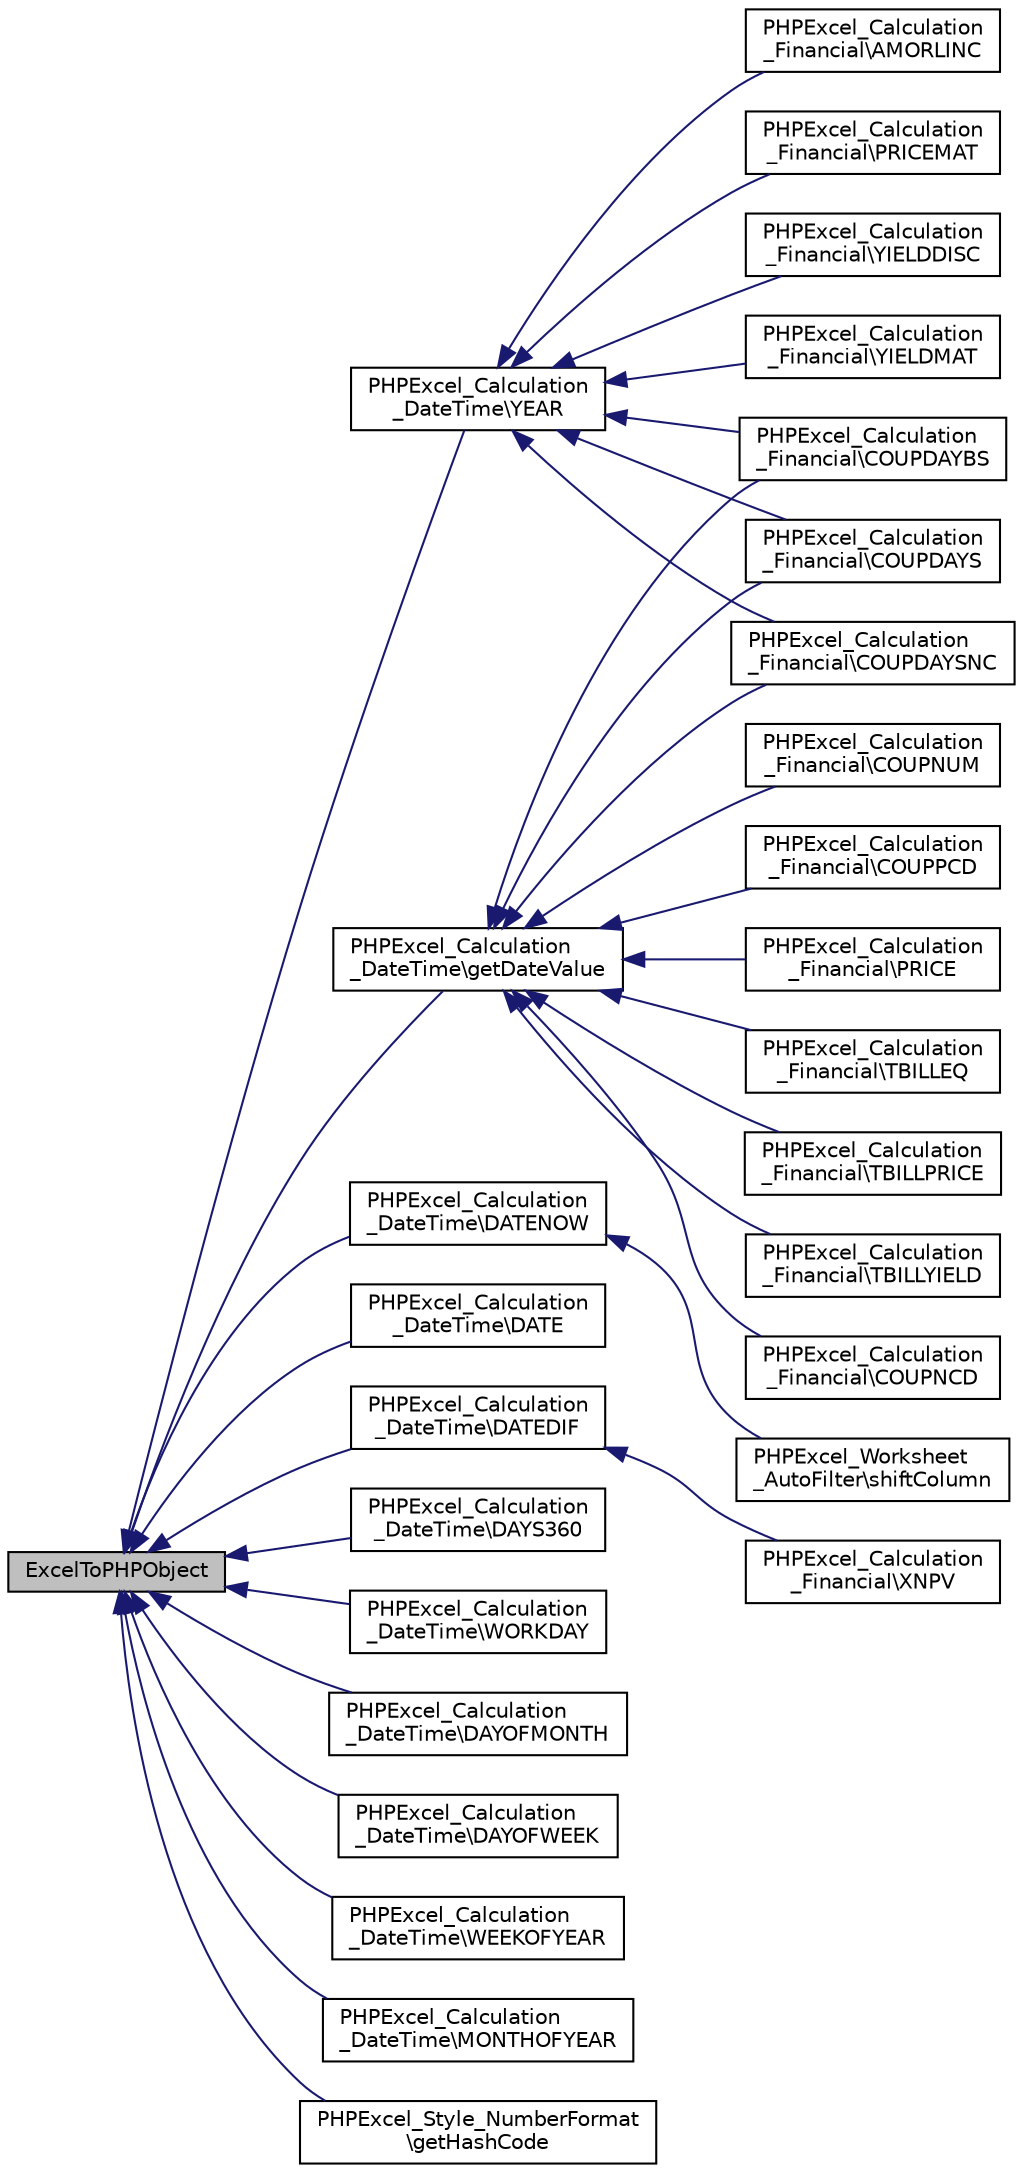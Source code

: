 digraph "ExcelToPHPObject"
{
  edge [fontname="Helvetica",fontsize="10",labelfontname="Helvetica",labelfontsize="10"];
  node [fontname="Helvetica",fontsize="10",shape=record];
  rankdir="LR";
  Node22 [label="ExcelToPHPObject",height=0.2,width=0.4,color="black", fillcolor="grey75", style="filled", fontcolor="black"];
  Node22 -> Node23 [dir="back",color="midnightblue",fontsize="10",style="solid",fontname="Helvetica"];
  Node23 [label="PHPExcel_Calculation\l_DateTime\\getDateValue",height=0.2,width=0.4,color="black", fillcolor="white", style="filled",URL="$class_p_h_p_excel___calculation___date_time.html#a3421732b7b2db7eda6c35bd6c16d52d6"];
  Node23 -> Node24 [dir="back",color="midnightblue",fontsize="10",style="solid",fontname="Helvetica"];
  Node24 [label="PHPExcel_Calculation\l_Financial\\COUPDAYBS",height=0.2,width=0.4,color="black", fillcolor="white", style="filled",URL="$class_p_h_p_excel___calculation___financial.html#a6add99ddd1d017ce95be604d9a7a7332"];
  Node23 -> Node25 [dir="back",color="midnightblue",fontsize="10",style="solid",fontname="Helvetica"];
  Node25 [label="PHPExcel_Calculation\l_Financial\\COUPDAYS",height=0.2,width=0.4,color="black", fillcolor="white", style="filled",URL="$class_p_h_p_excel___calculation___financial.html#a237abbf63680cbe7ba9f6aa25719f6c4"];
  Node23 -> Node26 [dir="back",color="midnightblue",fontsize="10",style="solid",fontname="Helvetica"];
  Node26 [label="PHPExcel_Calculation\l_Financial\\COUPDAYSNC",height=0.2,width=0.4,color="black", fillcolor="white", style="filled",URL="$class_p_h_p_excel___calculation___financial.html#ac7ee4db3021dc213ae3eb85bbb394f37"];
  Node23 -> Node27 [dir="back",color="midnightblue",fontsize="10",style="solid",fontname="Helvetica"];
  Node27 [label="PHPExcel_Calculation\l_Financial\\COUPNCD",height=0.2,width=0.4,color="black", fillcolor="white", style="filled",URL="$class_p_h_p_excel___calculation___financial.html#a34f7586fd9701178dfd9541a59422bb7"];
  Node23 -> Node28 [dir="back",color="midnightblue",fontsize="10",style="solid",fontname="Helvetica"];
  Node28 [label="PHPExcel_Calculation\l_Financial\\COUPNUM",height=0.2,width=0.4,color="black", fillcolor="white", style="filled",URL="$class_p_h_p_excel___calculation___financial.html#a3720c91ecc4c49ea3be26f90456f15cb"];
  Node23 -> Node29 [dir="back",color="midnightblue",fontsize="10",style="solid",fontname="Helvetica"];
  Node29 [label="PHPExcel_Calculation\l_Financial\\COUPPCD",height=0.2,width=0.4,color="black", fillcolor="white", style="filled",URL="$class_p_h_p_excel___calculation___financial.html#a80a8092985557bd757c572b675c9e11a"];
  Node23 -> Node30 [dir="back",color="midnightblue",fontsize="10",style="solid",fontname="Helvetica"];
  Node30 [label="PHPExcel_Calculation\l_Financial\\PRICE",height=0.2,width=0.4,color="black", fillcolor="white", style="filled",URL="$class_p_h_p_excel___calculation___financial.html#a9ecc353634441471b00498d96dfd52cf"];
  Node23 -> Node31 [dir="back",color="midnightblue",fontsize="10",style="solid",fontname="Helvetica"];
  Node31 [label="PHPExcel_Calculation\l_Financial\\TBILLEQ",height=0.2,width=0.4,color="black", fillcolor="white", style="filled",URL="$class_p_h_p_excel___calculation___financial.html#afd7ceb3016eb48e33f6e34a7b5af3f07"];
  Node23 -> Node32 [dir="back",color="midnightblue",fontsize="10",style="solid",fontname="Helvetica"];
  Node32 [label="PHPExcel_Calculation\l_Financial\\TBILLPRICE",height=0.2,width=0.4,color="black", fillcolor="white", style="filled",URL="$class_p_h_p_excel___calculation___financial.html#a5356036e1c98b4493a8065ef50fd8e50"];
  Node23 -> Node33 [dir="back",color="midnightblue",fontsize="10",style="solid",fontname="Helvetica"];
  Node33 [label="PHPExcel_Calculation\l_Financial\\TBILLYIELD",height=0.2,width=0.4,color="black", fillcolor="white", style="filled",URL="$class_p_h_p_excel___calculation___financial.html#a8fe657aa4bb5095433d3821e4ce39139"];
  Node22 -> Node34 [dir="back",color="midnightblue",fontsize="10",style="solid",fontname="Helvetica"];
  Node34 [label="PHPExcel_Calculation\l_DateTime\\DATENOW",height=0.2,width=0.4,color="black", fillcolor="white", style="filled",URL="$class_p_h_p_excel___calculation___date_time.html#a6fc755e4b3125c150c44129fa27346ab"];
  Node34 -> Node35 [dir="back",color="midnightblue",fontsize="10",style="solid",fontname="Helvetica"];
  Node35 [label="PHPExcel_Worksheet\l_AutoFilter\\shiftColumn",height=0.2,width=0.4,color="black", fillcolor="white", style="filled",URL="$class_p_h_p_excel___worksheet___auto_filter.html#abdd5b1c05b11b54598df540dcd384f53"];
  Node22 -> Node36 [dir="back",color="midnightblue",fontsize="10",style="solid",fontname="Helvetica"];
  Node36 [label="PHPExcel_Calculation\l_DateTime\\DATE",height=0.2,width=0.4,color="black", fillcolor="white", style="filled",URL="$class_p_h_p_excel___calculation___date_time.html#a03b0fe170b61e5a1c2029cb36c862c73"];
  Node22 -> Node37 [dir="back",color="midnightblue",fontsize="10",style="solid",fontname="Helvetica"];
  Node37 [label="PHPExcel_Calculation\l_DateTime\\DATEDIF",height=0.2,width=0.4,color="black", fillcolor="white", style="filled",URL="$class_p_h_p_excel___calculation___date_time.html#af29011ec90d14a11d246fb60758f89b9"];
  Node37 -> Node38 [dir="back",color="midnightblue",fontsize="10",style="solid",fontname="Helvetica"];
  Node38 [label="PHPExcel_Calculation\l_Financial\\XNPV",height=0.2,width=0.4,color="black", fillcolor="white", style="filled",URL="$class_p_h_p_excel___calculation___financial.html#afb2b9e6761e84fb1290b130804212a17"];
  Node22 -> Node39 [dir="back",color="midnightblue",fontsize="10",style="solid",fontname="Helvetica"];
  Node39 [label="PHPExcel_Calculation\l_DateTime\\DAYS360",height=0.2,width=0.4,color="black", fillcolor="white", style="filled",URL="$class_p_h_p_excel___calculation___date_time.html#a1013ea265a0afd8c3222f50b4af18f00"];
  Node22 -> Node40 [dir="back",color="midnightblue",fontsize="10",style="solid",fontname="Helvetica"];
  Node40 [label="PHPExcel_Calculation\l_DateTime\\WORKDAY",height=0.2,width=0.4,color="black", fillcolor="white", style="filled",URL="$class_p_h_p_excel___calculation___date_time.html#af9edae38ccd5b6b056ea4edaa21cbb90"];
  Node22 -> Node41 [dir="back",color="midnightblue",fontsize="10",style="solid",fontname="Helvetica"];
  Node41 [label="PHPExcel_Calculation\l_DateTime\\DAYOFMONTH",height=0.2,width=0.4,color="black", fillcolor="white", style="filled",URL="$class_p_h_p_excel___calculation___date_time.html#a76bb4e7629b49749125d327e8d00c397"];
  Node22 -> Node42 [dir="back",color="midnightblue",fontsize="10",style="solid",fontname="Helvetica"];
  Node42 [label="PHPExcel_Calculation\l_DateTime\\DAYOFWEEK",height=0.2,width=0.4,color="black", fillcolor="white", style="filled",URL="$class_p_h_p_excel___calculation___date_time.html#a2f31f158b73eeaf20642844b6e2f73f8"];
  Node22 -> Node43 [dir="back",color="midnightblue",fontsize="10",style="solid",fontname="Helvetica"];
  Node43 [label="PHPExcel_Calculation\l_DateTime\\WEEKOFYEAR",height=0.2,width=0.4,color="black", fillcolor="white", style="filled",URL="$class_p_h_p_excel___calculation___date_time.html#a6796354dc6bd41845bafb6a554191362"];
  Node22 -> Node44 [dir="back",color="midnightblue",fontsize="10",style="solid",fontname="Helvetica"];
  Node44 [label="PHPExcel_Calculation\l_DateTime\\MONTHOFYEAR",height=0.2,width=0.4,color="black", fillcolor="white", style="filled",URL="$class_p_h_p_excel___calculation___date_time.html#aab88f1696b794c6d11e3c62f5f789926"];
  Node22 -> Node45 [dir="back",color="midnightblue",fontsize="10",style="solid",fontname="Helvetica"];
  Node45 [label="PHPExcel_Calculation\l_DateTime\\YEAR",height=0.2,width=0.4,color="black", fillcolor="white", style="filled",URL="$class_p_h_p_excel___calculation___date_time.html#ac8d1f65061b2feff8789d2d8a5746bdd"];
  Node45 -> Node46 [dir="back",color="midnightblue",fontsize="10",style="solid",fontname="Helvetica"];
  Node46 [label="PHPExcel_Calculation\l_Financial\\AMORLINC",height=0.2,width=0.4,color="black", fillcolor="white", style="filled",URL="$class_p_h_p_excel___calculation___financial.html#ab2a0f01699d4cafeedb39a4b8a587d22"];
  Node45 -> Node24 [dir="back",color="midnightblue",fontsize="10",style="solid",fontname="Helvetica"];
  Node45 -> Node25 [dir="back",color="midnightblue",fontsize="10",style="solid",fontname="Helvetica"];
  Node45 -> Node26 [dir="back",color="midnightblue",fontsize="10",style="solid",fontname="Helvetica"];
  Node45 -> Node47 [dir="back",color="midnightblue",fontsize="10",style="solid",fontname="Helvetica"];
  Node47 [label="PHPExcel_Calculation\l_Financial\\PRICEMAT",height=0.2,width=0.4,color="black", fillcolor="white", style="filled",URL="$class_p_h_p_excel___calculation___financial.html#a445a21ff8825376075e5254f722ea87d"];
  Node45 -> Node48 [dir="back",color="midnightblue",fontsize="10",style="solid",fontname="Helvetica"];
  Node48 [label="PHPExcel_Calculation\l_Financial\\YIELDDISC",height=0.2,width=0.4,color="black", fillcolor="white", style="filled",URL="$class_p_h_p_excel___calculation___financial.html#aaea1247d8a57f5f2ccde62b04b49fbba"];
  Node45 -> Node49 [dir="back",color="midnightblue",fontsize="10",style="solid",fontname="Helvetica"];
  Node49 [label="PHPExcel_Calculation\l_Financial\\YIELDMAT",height=0.2,width=0.4,color="black", fillcolor="white", style="filled",URL="$class_p_h_p_excel___calculation___financial.html#a130a1c320e64ef366c95bbc143e7a010"];
  Node22 -> Node50 [dir="back",color="midnightblue",fontsize="10",style="solid",fontname="Helvetica"];
  Node50 [label="PHPExcel_Style_NumberFormat\l\\getHashCode",height=0.2,width=0.4,color="black", fillcolor="white", style="filled",URL="$class_p_h_p_excel___style___number_format.html#a565572289c60df45d1198602c6f93a8a"];
}

